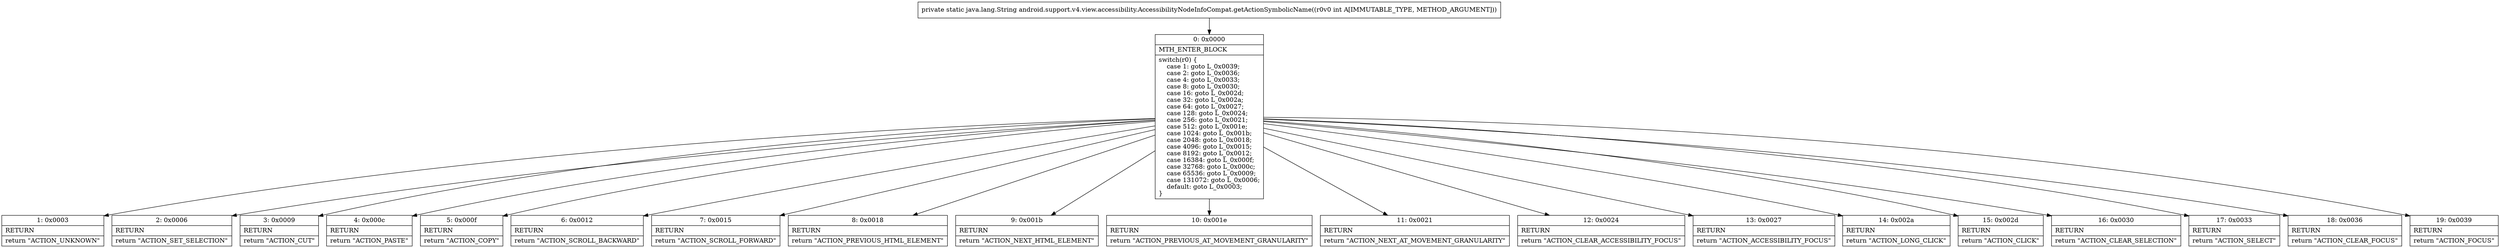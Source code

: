 digraph "CFG forandroid.support.v4.view.accessibility.AccessibilityNodeInfoCompat.getActionSymbolicName(I)Ljava\/lang\/String;" {
Node_0 [shape=record,label="{0\:\ 0x0000|MTH_ENTER_BLOCK\l|switch(r0) \{\l    case 1: goto L_0x0039;\l    case 2: goto L_0x0036;\l    case 4: goto L_0x0033;\l    case 8: goto L_0x0030;\l    case 16: goto L_0x002d;\l    case 32: goto L_0x002a;\l    case 64: goto L_0x0027;\l    case 128: goto L_0x0024;\l    case 256: goto L_0x0021;\l    case 512: goto L_0x001e;\l    case 1024: goto L_0x001b;\l    case 2048: goto L_0x0018;\l    case 4096: goto L_0x0015;\l    case 8192: goto L_0x0012;\l    case 16384: goto L_0x000f;\l    case 32768: goto L_0x000c;\l    case 65536: goto L_0x0009;\l    case 131072: goto L_0x0006;\l    default: goto L_0x0003;\l\}\l}"];
Node_1 [shape=record,label="{1\:\ 0x0003|RETURN\l|return \"ACTION_UNKNOWN\"\l}"];
Node_2 [shape=record,label="{2\:\ 0x0006|RETURN\l|return \"ACTION_SET_SELECTION\"\l}"];
Node_3 [shape=record,label="{3\:\ 0x0009|RETURN\l|return \"ACTION_CUT\"\l}"];
Node_4 [shape=record,label="{4\:\ 0x000c|RETURN\l|return \"ACTION_PASTE\"\l}"];
Node_5 [shape=record,label="{5\:\ 0x000f|RETURN\l|return \"ACTION_COPY\"\l}"];
Node_6 [shape=record,label="{6\:\ 0x0012|RETURN\l|return \"ACTION_SCROLL_BACKWARD\"\l}"];
Node_7 [shape=record,label="{7\:\ 0x0015|RETURN\l|return \"ACTION_SCROLL_FORWARD\"\l}"];
Node_8 [shape=record,label="{8\:\ 0x0018|RETURN\l|return \"ACTION_PREVIOUS_HTML_ELEMENT\"\l}"];
Node_9 [shape=record,label="{9\:\ 0x001b|RETURN\l|return \"ACTION_NEXT_HTML_ELEMENT\"\l}"];
Node_10 [shape=record,label="{10\:\ 0x001e|RETURN\l|return \"ACTION_PREVIOUS_AT_MOVEMENT_GRANULARITY\"\l}"];
Node_11 [shape=record,label="{11\:\ 0x0021|RETURN\l|return \"ACTION_NEXT_AT_MOVEMENT_GRANULARITY\"\l}"];
Node_12 [shape=record,label="{12\:\ 0x0024|RETURN\l|return \"ACTION_CLEAR_ACCESSIBILITY_FOCUS\"\l}"];
Node_13 [shape=record,label="{13\:\ 0x0027|RETURN\l|return \"ACTION_ACCESSIBILITY_FOCUS\"\l}"];
Node_14 [shape=record,label="{14\:\ 0x002a|RETURN\l|return \"ACTION_LONG_CLICK\"\l}"];
Node_15 [shape=record,label="{15\:\ 0x002d|RETURN\l|return \"ACTION_CLICK\"\l}"];
Node_16 [shape=record,label="{16\:\ 0x0030|RETURN\l|return \"ACTION_CLEAR_SELECTION\"\l}"];
Node_17 [shape=record,label="{17\:\ 0x0033|RETURN\l|return \"ACTION_SELECT\"\l}"];
Node_18 [shape=record,label="{18\:\ 0x0036|RETURN\l|return \"ACTION_CLEAR_FOCUS\"\l}"];
Node_19 [shape=record,label="{19\:\ 0x0039|RETURN\l|return \"ACTION_FOCUS\"\l}"];
MethodNode[shape=record,label="{private static java.lang.String android.support.v4.view.accessibility.AccessibilityNodeInfoCompat.getActionSymbolicName((r0v0 int A[IMMUTABLE_TYPE, METHOD_ARGUMENT])) }"];
MethodNode -> Node_0;
Node_0 -> Node_1;
Node_0 -> Node_2;
Node_0 -> Node_3;
Node_0 -> Node_4;
Node_0 -> Node_5;
Node_0 -> Node_6;
Node_0 -> Node_7;
Node_0 -> Node_8;
Node_0 -> Node_9;
Node_0 -> Node_10;
Node_0 -> Node_11;
Node_0 -> Node_12;
Node_0 -> Node_13;
Node_0 -> Node_14;
Node_0 -> Node_15;
Node_0 -> Node_16;
Node_0 -> Node_17;
Node_0 -> Node_18;
Node_0 -> Node_19;
}

